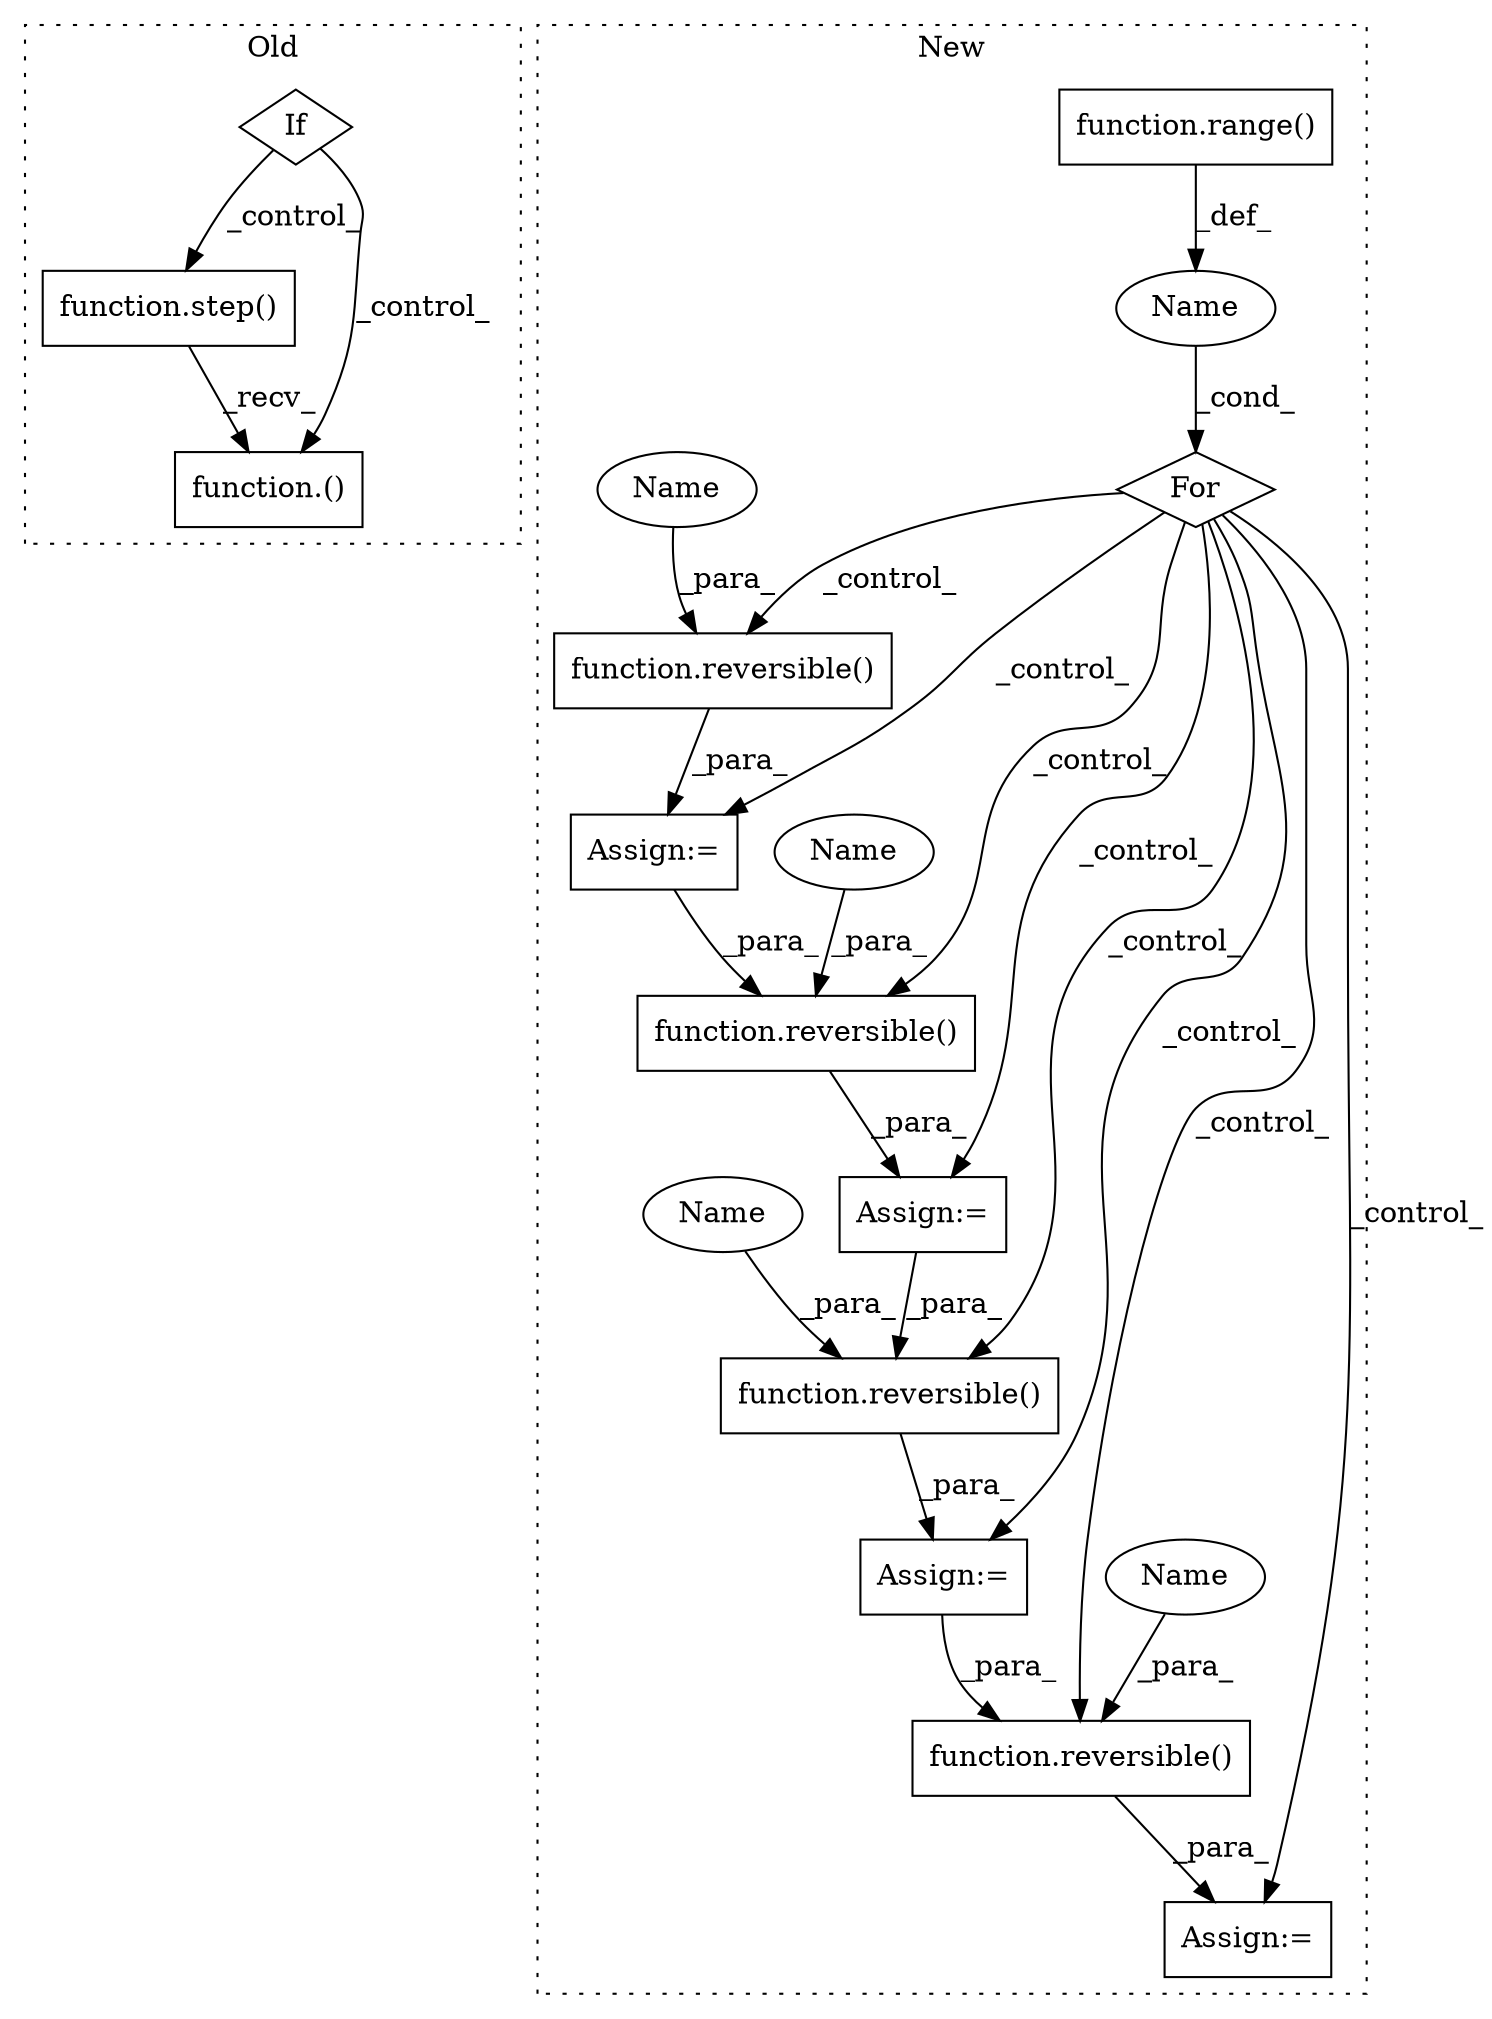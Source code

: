 digraph G {
subgraph cluster0 {
1 [label="function.step()" a="75" s="11808,11816" l="5,1" shape="box"];
3 [label="If" a="96" s="11770" l="3" shape="diamond"];
8 [label="function.()" a="75" s="11808,11827" l="10,1" shape="box"];
label = "Old";
style="dotted";
}
subgraph cluster1 {
2 [label="function.range()" a="75" s="10318,10344" l="6,1" shape="box"];
4 [label="For" a="107" s="10309,10345" l="4,10" shape="diamond"];
5 [label="Name" a="87" s="10313" l="1" shape="ellipse"];
6 [label="function.reversible()" a="75" s="10493,10549" l="11,1" shape="box"];
7 [label="function.reversible()" a="75" s="10565,10607" l="11,1" shape="box"];
9 [label="Assign:=" a="68" s="10432" l="3" shape="box"];
10 [label="function.reversible()" a="75" s="10435,10477" l="11,1" shape="box"];
11 [label="Assign:=" a="68" s="10358" l="3" shape="box"];
12 [label="function.reversible()" a="75" s="10361,10419" l="11,1" shape="box"];
13 [label="Assign:=" a="68" s="10562" l="3" shape="box"];
14 [label="Assign:=" a="68" s="10490" l="3" shape="box"];
15 [label="Name" a="87" s="10504" l="3" shape="ellipse"];
16 [label="Name" a="87" s="10576" l="3" shape="ellipse"];
17 [label="Name" a="87" s="10372" l="3" shape="ellipse"];
18 [label="Name" a="87" s="10446" l="3" shape="ellipse"];
label = "New";
style="dotted";
}
1 -> 8 [label="_recv_"];
2 -> 5 [label="_def_"];
3 -> 1 [label="_control_"];
3 -> 8 [label="_control_"];
4 -> 11 [label="_control_"];
4 -> 9 [label="_control_"];
4 -> 6 [label="_control_"];
4 -> 14 [label="_control_"];
4 -> 12 [label="_control_"];
4 -> 13 [label="_control_"];
4 -> 7 [label="_control_"];
4 -> 10 [label="_control_"];
5 -> 4 [label="_cond_"];
6 -> 14 [label="_para_"];
7 -> 13 [label="_para_"];
9 -> 6 [label="_para_"];
10 -> 9 [label="_para_"];
11 -> 10 [label="_para_"];
12 -> 11 [label="_para_"];
14 -> 7 [label="_para_"];
15 -> 6 [label="_para_"];
16 -> 7 [label="_para_"];
17 -> 12 [label="_para_"];
18 -> 10 [label="_para_"];
}